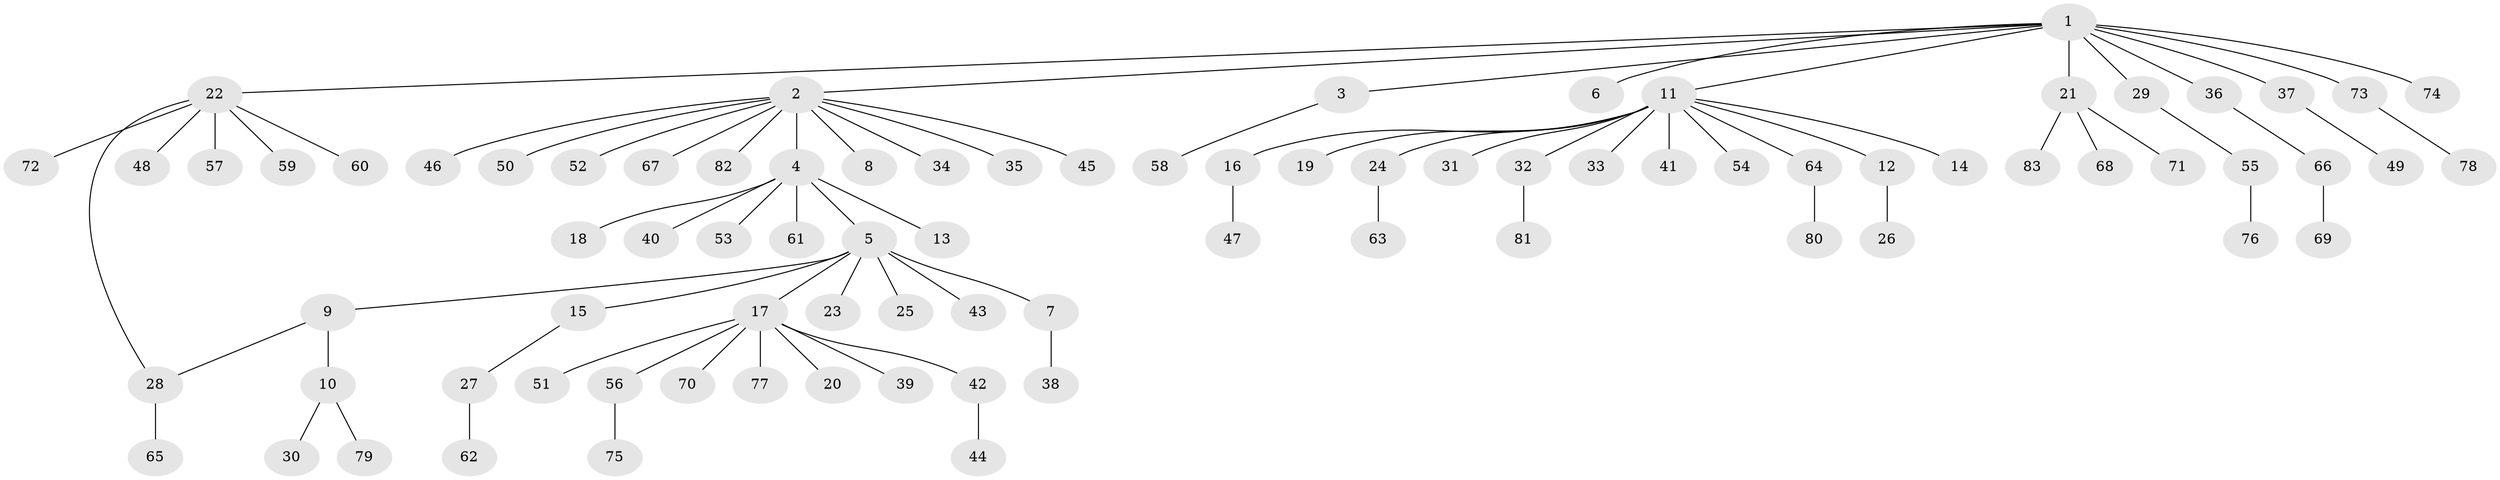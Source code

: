 // Generated by graph-tools (version 1.1) at 2025/48/03/09/25 04:48:23]
// undirected, 83 vertices, 83 edges
graph export_dot {
graph [start="1"]
  node [color=gray90,style=filled];
  1;
  2;
  3;
  4;
  5;
  6;
  7;
  8;
  9;
  10;
  11;
  12;
  13;
  14;
  15;
  16;
  17;
  18;
  19;
  20;
  21;
  22;
  23;
  24;
  25;
  26;
  27;
  28;
  29;
  30;
  31;
  32;
  33;
  34;
  35;
  36;
  37;
  38;
  39;
  40;
  41;
  42;
  43;
  44;
  45;
  46;
  47;
  48;
  49;
  50;
  51;
  52;
  53;
  54;
  55;
  56;
  57;
  58;
  59;
  60;
  61;
  62;
  63;
  64;
  65;
  66;
  67;
  68;
  69;
  70;
  71;
  72;
  73;
  74;
  75;
  76;
  77;
  78;
  79;
  80;
  81;
  82;
  83;
  1 -- 2;
  1 -- 3;
  1 -- 6;
  1 -- 11;
  1 -- 21;
  1 -- 22;
  1 -- 29;
  1 -- 36;
  1 -- 37;
  1 -- 73;
  1 -- 74;
  2 -- 4;
  2 -- 8;
  2 -- 34;
  2 -- 35;
  2 -- 45;
  2 -- 46;
  2 -- 50;
  2 -- 52;
  2 -- 67;
  2 -- 82;
  3 -- 58;
  4 -- 5;
  4 -- 13;
  4 -- 18;
  4 -- 40;
  4 -- 53;
  4 -- 61;
  5 -- 7;
  5 -- 9;
  5 -- 15;
  5 -- 17;
  5 -- 23;
  5 -- 25;
  5 -- 43;
  7 -- 38;
  9 -- 10;
  9 -- 28;
  10 -- 30;
  10 -- 79;
  11 -- 12;
  11 -- 14;
  11 -- 16;
  11 -- 19;
  11 -- 24;
  11 -- 31;
  11 -- 32;
  11 -- 33;
  11 -- 41;
  11 -- 54;
  11 -- 64;
  12 -- 26;
  15 -- 27;
  16 -- 47;
  17 -- 20;
  17 -- 39;
  17 -- 42;
  17 -- 51;
  17 -- 56;
  17 -- 70;
  17 -- 77;
  21 -- 68;
  21 -- 71;
  21 -- 83;
  22 -- 28;
  22 -- 48;
  22 -- 57;
  22 -- 59;
  22 -- 60;
  22 -- 72;
  24 -- 63;
  27 -- 62;
  28 -- 65;
  29 -- 55;
  32 -- 81;
  36 -- 66;
  37 -- 49;
  42 -- 44;
  55 -- 76;
  56 -- 75;
  64 -- 80;
  66 -- 69;
  73 -- 78;
}
